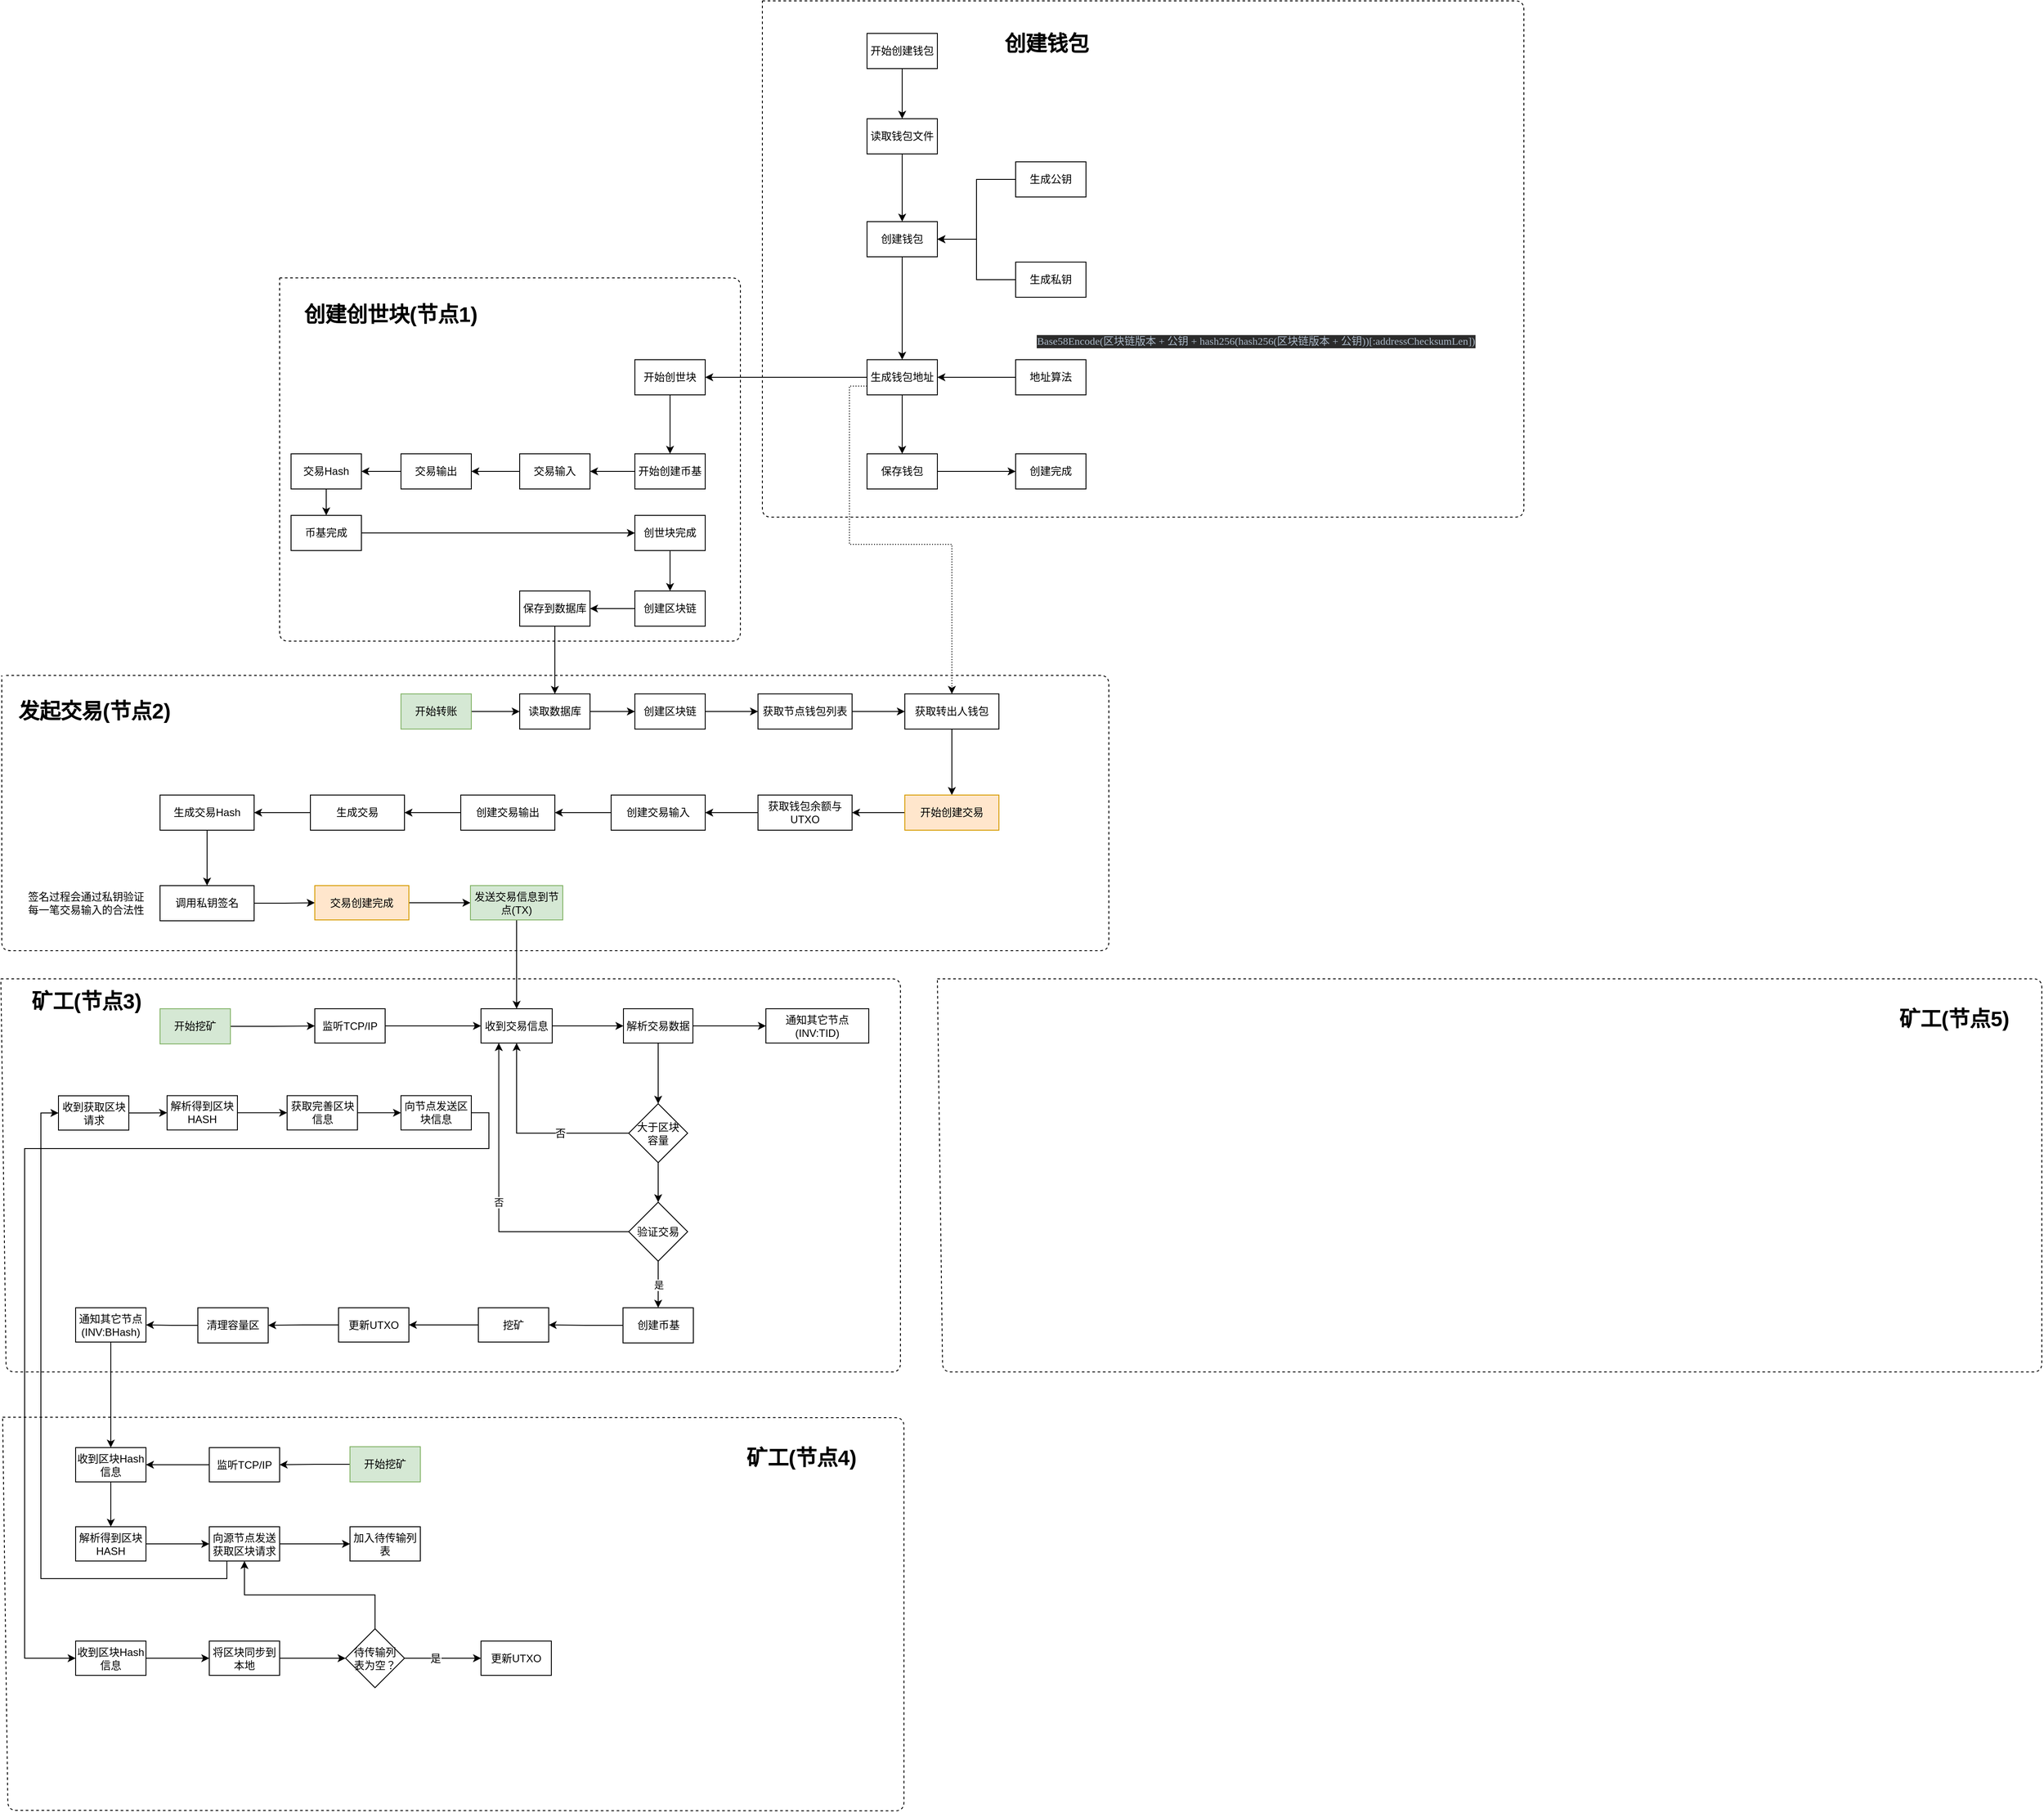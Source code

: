 <mxfile pages="1" version="11.2.5" type="github"><diagram id="Di8Gxhq55JL_PiXrlarW" name="第 1 页"><mxGraphModel dx="2223" dy="570" grid="1" gridSize="10" guides="1" tooltips="1" connect="1" arrows="1" fold="1" page="0" pageScale="1" pageWidth="827" pageHeight="1169" math="0" shadow="0"><root><mxCell id="0"/><mxCell id="1" parent="0"/><mxCell id="HOwOBN9R5DV05IpUZeG6-19" style="edgeStyle=orthogonalEdgeStyle;rounded=0;orthogonalLoop=1;jettySize=auto;html=1;exitX=0.5;exitY=1;exitDx=0;exitDy=0;" parent="1" source="HOwOBN9R5DV05IpUZeG6-1" target="HOwOBN9R5DV05IpUZeG6-18" edge="1"><mxGeometry relative="1" as="geometry"/></mxCell><mxCell id="HOwOBN9R5DV05IpUZeG6-1" value="读取钱包文件" style="rounded=0;whiteSpace=wrap;html=1;" parent="1" vertex="1"><mxGeometry x="-122" y="519" width="80" height="40" as="geometry"/></mxCell><mxCell id="HOwOBN9R5DV05IpUZeG6-17" value="创建钱包" style="text;strokeColor=none;fillColor=none;html=1;fontSize=24;fontStyle=1;verticalAlign=middle;align=center;" parent="1" vertex="1"><mxGeometry x="28" y="413.5" width="107" height="40" as="geometry"/></mxCell><mxCell id="HOwOBN9R5DV05IpUZeG6-26" style="edgeStyle=orthogonalEdgeStyle;rounded=0;orthogonalLoop=1;jettySize=auto;html=1;exitX=0.5;exitY=1;exitDx=0;exitDy=0;" parent="1" source="HOwOBN9R5DV05IpUZeG6-18" target="HOwOBN9R5DV05IpUZeG6-25" edge="1"><mxGeometry relative="1" as="geometry"/></mxCell><mxCell id="HOwOBN9R5DV05IpUZeG6-18" value="创建钱包" style="rounded=0;whiteSpace=wrap;html=1;" parent="1" vertex="1"><mxGeometry x="-122" y="636" width="80" height="40" as="geometry"/></mxCell><mxCell id="HOwOBN9R5DV05IpUZeG6-42" style="edgeStyle=orthogonalEdgeStyle;rounded=0;orthogonalLoop=1;jettySize=auto;html=1;exitX=0;exitY=0.5;exitDx=0;exitDy=0;entryX=1;entryY=0.5;entryDx=0;entryDy=0;" parent="1" source="HOwOBN9R5DV05IpUZeG6-21" target="HOwOBN9R5DV05IpUZeG6-18" edge="1"><mxGeometry relative="1" as="geometry"/></mxCell><mxCell id="HOwOBN9R5DV05IpUZeG6-21" value="生成公钥" style="rounded=0;whiteSpace=wrap;html=1;" parent="1" vertex="1"><mxGeometry x="47" y="568" width="80" height="40" as="geometry"/></mxCell><mxCell id="HOwOBN9R5DV05IpUZeG6-43" style="edgeStyle=orthogonalEdgeStyle;rounded=0;orthogonalLoop=1;jettySize=auto;html=1;exitX=0;exitY=0.5;exitDx=0;exitDy=0;entryX=1;entryY=0.5;entryDx=0;entryDy=0;" parent="1" source="HOwOBN9R5DV05IpUZeG6-22" target="HOwOBN9R5DV05IpUZeG6-18" edge="1"><mxGeometry relative="1" as="geometry"/></mxCell><mxCell id="HOwOBN9R5DV05IpUZeG6-22" value="生成私钥" style="rounded=0;whiteSpace=wrap;html=1;" parent="1" vertex="1"><mxGeometry x="47" y="682" width="80" height="40" as="geometry"/></mxCell><mxCell id="HOwOBN9R5DV05IpUZeG6-33" style="edgeStyle=orthogonalEdgeStyle;rounded=0;orthogonalLoop=1;jettySize=auto;html=1;exitX=0.5;exitY=1;exitDx=0;exitDy=0;entryX=0.5;entryY=0;entryDx=0;entryDy=0;" parent="1" source="HOwOBN9R5DV05IpUZeG6-25" target="HOwOBN9R5DV05IpUZeG6-32" edge="1"><mxGeometry relative="1" as="geometry"/></mxCell><mxCell id="HOwOBN9R5DV05IpUZeG6-34" style="edgeStyle=orthogonalEdgeStyle;rounded=0;orthogonalLoop=1;jettySize=auto;html=1;exitX=0;exitY=0.5;exitDx=0;exitDy=0;entryX=1;entryY=0.5;entryDx=0;entryDy=0;" parent="1" source="HOwOBN9R5DV05IpUZeG6-25" target="HOwOBN9R5DV05IpUZeG6-38" edge="1"><mxGeometry relative="1" as="geometry"><mxPoint x="-309" y="813" as="targetPoint"/></mxGeometry></mxCell><mxCell id="HOwOBN9R5DV05IpUZeG6-81" style="edgeStyle=orthogonalEdgeStyle;rounded=0;orthogonalLoop=1;jettySize=auto;html=1;exitX=0;exitY=0.75;exitDx=0;exitDy=0;entryX=0.5;entryY=0;entryDx=0;entryDy=0;dashed=1;dashPattern=1 2;" parent="1" source="HOwOBN9R5DV05IpUZeG6-25" target="HOwOBN9R5DV05IpUZeG6-79" edge="1"><mxGeometry relative="1" as="geometry"/></mxCell><mxCell id="HOwOBN9R5DV05IpUZeG6-25" value="生成钱包地址" style="rounded=0;whiteSpace=wrap;html=1;" parent="1" vertex="1"><mxGeometry x="-122" y="793" width="80" height="40" as="geometry"/></mxCell><mxCell id="HOwOBN9R5DV05IpUZeG6-29" value="&lt;pre style=&quot;background-color: rgb(43 , 43 , 43)&quot;&gt;&lt;font color=&quot;#a9b7c6&quot; face=&quot;宋体&quot;&gt;Base58Encode(区块链版本 + 公钥 + hash256(hash256(区块链版本 + 公钥))[:addressChecksumLen])&lt;span style=&quot;font-size: 9pt&quot;&gt;&lt;br&gt;&lt;/span&gt;&lt;/font&gt;&lt;/pre&gt;" style="text;html=1;strokeColor=none;fillColor=none;align=center;verticalAlign=middle;whiteSpace=wrap;rounded=0;" parent="1" vertex="1"><mxGeometry x="47" y="762" width="547" height="20" as="geometry"/></mxCell><mxCell id="HOwOBN9R5DV05IpUZeG6-48" style="edgeStyle=orthogonalEdgeStyle;rounded=0;orthogonalLoop=1;jettySize=auto;html=1;exitX=1;exitY=0.5;exitDx=0;exitDy=0;" parent="1" source="HOwOBN9R5DV05IpUZeG6-32" target="HOwOBN9R5DV05IpUZeG6-47" edge="1"><mxGeometry relative="1" as="geometry"/></mxCell><mxCell id="HOwOBN9R5DV05IpUZeG6-32" value="保存钱包" style="rounded=0;whiteSpace=wrap;html=1;" parent="1" vertex="1"><mxGeometry x="-122" y="900" width="80" height="40" as="geometry"/></mxCell><mxCell id="HOwOBN9R5DV05IpUZeG6-36" style="edgeStyle=orthogonalEdgeStyle;rounded=0;orthogonalLoop=1;jettySize=auto;html=1;exitX=0.5;exitY=1;exitDx=0;exitDy=0;" parent="1" source="HOwOBN9R5DV05IpUZeG6-35" target="HOwOBN9R5DV05IpUZeG6-1" edge="1"><mxGeometry relative="1" as="geometry"/></mxCell><mxCell id="HOwOBN9R5DV05IpUZeG6-35" value="开始创建钱包" style="rounded=0;whiteSpace=wrap;html=1;" parent="1" vertex="1"><mxGeometry x="-122" y="422" width="80" height="40" as="geometry"/></mxCell><mxCell id="HOwOBN9R5DV05IpUZeG6-50" style="edgeStyle=orthogonalEdgeStyle;rounded=0;orthogonalLoop=1;jettySize=auto;html=1;exitX=0.5;exitY=1;exitDx=0;exitDy=0;entryX=0.5;entryY=0;entryDx=0;entryDy=0;" parent="1" source="HOwOBN9R5DV05IpUZeG6-38" target="HOwOBN9R5DV05IpUZeG6-49" edge="1"><mxGeometry relative="1" as="geometry"/></mxCell><mxCell id="HOwOBN9R5DV05IpUZeG6-38" value="开始创世块" style="rounded=0;whiteSpace=wrap;html=1;" parent="1" vertex="1"><mxGeometry x="-386" y="793" width="80" height="40" as="geometry"/></mxCell><mxCell id="HOwOBN9R5DV05IpUZeG6-46" style="edgeStyle=orthogonalEdgeStyle;rounded=0;orthogonalLoop=1;jettySize=auto;html=1;exitX=0;exitY=0.5;exitDx=0;exitDy=0;" parent="1" source="HOwOBN9R5DV05IpUZeG6-45" target="HOwOBN9R5DV05IpUZeG6-25" edge="1"><mxGeometry relative="1" as="geometry"/></mxCell><mxCell id="HOwOBN9R5DV05IpUZeG6-45" value="地址算法" style="rounded=0;whiteSpace=wrap;html=1;" parent="1" vertex="1"><mxGeometry x="47" y="793" width="80" height="40" as="geometry"/></mxCell><mxCell id="HOwOBN9R5DV05IpUZeG6-47" value="创建完成" style="rounded=0;whiteSpace=wrap;html=1;" parent="1" vertex="1"><mxGeometry x="47" y="900" width="80" height="40" as="geometry"/></mxCell><mxCell id="HOwOBN9R5DV05IpUZeG6-51" style="edgeStyle=orthogonalEdgeStyle;rounded=0;orthogonalLoop=1;jettySize=auto;html=1;exitX=0;exitY=0.5;exitDx=0;exitDy=0;entryX=1;entryY=0.5;entryDx=0;entryDy=0;" parent="1" source="HOwOBN9R5DV05IpUZeG6-49" target="HOwOBN9R5DV05IpUZeG6-52" edge="1"><mxGeometry relative="1" as="geometry"><mxPoint x="-431" y="920" as="targetPoint"/></mxGeometry></mxCell><mxCell id="HOwOBN9R5DV05IpUZeG6-49" value="开始创建币基" style="rounded=0;whiteSpace=wrap;html=1;" parent="1" vertex="1"><mxGeometry x="-386" y="900" width="80" height="40" as="geometry"/></mxCell><mxCell id="HOwOBN9R5DV05IpUZeG6-54" style="edgeStyle=orthogonalEdgeStyle;rounded=0;orthogonalLoop=1;jettySize=auto;html=1;exitX=0;exitY=0.5;exitDx=0;exitDy=0;" parent="1" source="HOwOBN9R5DV05IpUZeG6-52" target="HOwOBN9R5DV05IpUZeG6-53" edge="1"><mxGeometry relative="1" as="geometry"/></mxCell><mxCell id="HOwOBN9R5DV05IpUZeG6-52" value="交易输入" style="rounded=0;whiteSpace=wrap;html=1;" parent="1" vertex="1"><mxGeometry x="-517" y="900" width="80" height="40" as="geometry"/></mxCell><mxCell id="HOwOBN9R5DV05IpUZeG6-56" style="edgeStyle=orthogonalEdgeStyle;rounded=0;orthogonalLoop=1;jettySize=auto;html=1;exitX=0;exitY=0.5;exitDx=0;exitDy=0;entryX=1;entryY=0.5;entryDx=0;entryDy=0;" parent="1" source="HOwOBN9R5DV05IpUZeG6-53" target="HOwOBN9R5DV05IpUZeG6-55" edge="1"><mxGeometry relative="1" as="geometry"/></mxCell><mxCell id="HOwOBN9R5DV05IpUZeG6-53" value="交易输出" style="rounded=0;whiteSpace=wrap;html=1;" parent="1" vertex="1"><mxGeometry x="-652" y="900" width="80" height="40" as="geometry"/></mxCell><mxCell id="HOwOBN9R5DV05IpUZeG6-58" style="edgeStyle=orthogonalEdgeStyle;rounded=0;orthogonalLoop=1;jettySize=auto;html=1;exitX=0.5;exitY=1;exitDx=0;exitDy=0;" parent="1" source="HOwOBN9R5DV05IpUZeG6-55" target="HOwOBN9R5DV05IpUZeG6-57" edge="1"><mxGeometry relative="1" as="geometry"/></mxCell><mxCell id="HOwOBN9R5DV05IpUZeG6-55" value="交易Hash" style="rounded=0;whiteSpace=wrap;html=1;" parent="1" vertex="1"><mxGeometry x="-777" y="900" width="80" height="40" as="geometry"/></mxCell><mxCell id="HOwOBN9R5DV05IpUZeG6-60" style="edgeStyle=orthogonalEdgeStyle;rounded=0;orthogonalLoop=1;jettySize=auto;html=1;exitX=1;exitY=0.5;exitDx=0;exitDy=0;" parent="1" source="HOwOBN9R5DV05IpUZeG6-57" target="HOwOBN9R5DV05IpUZeG6-59" edge="1"><mxGeometry relative="1" as="geometry"/></mxCell><mxCell id="HOwOBN9R5DV05IpUZeG6-57" value="币基完成" style="rounded=0;whiteSpace=wrap;html=1;" parent="1" vertex="1"><mxGeometry x="-777" y="970" width="80" height="40" as="geometry"/></mxCell><mxCell id="HOwOBN9R5DV05IpUZeG6-62" style="edgeStyle=orthogonalEdgeStyle;rounded=0;orthogonalLoop=1;jettySize=auto;html=1;exitX=0.5;exitY=1;exitDx=0;exitDy=0;" parent="1" source="HOwOBN9R5DV05IpUZeG6-59" target="HOwOBN9R5DV05IpUZeG6-61" edge="1"><mxGeometry relative="1" as="geometry"/></mxCell><mxCell id="HOwOBN9R5DV05IpUZeG6-59" value="创世块完成" style="rounded=0;whiteSpace=wrap;html=1;" parent="1" vertex="1"><mxGeometry x="-386" y="970" width="80" height="40" as="geometry"/></mxCell><mxCell id="HOwOBN9R5DV05IpUZeG6-75" style="edgeStyle=orthogonalEdgeStyle;rounded=0;orthogonalLoop=1;jettySize=auto;html=1;exitX=0;exitY=0.5;exitDx=0;exitDy=0;" parent="1" source="HOwOBN9R5DV05IpUZeG6-61" target="HOwOBN9R5DV05IpUZeG6-74" edge="1"><mxGeometry relative="1" as="geometry"/></mxCell><mxCell id="HOwOBN9R5DV05IpUZeG6-61" value="创建区块链" style="rounded=0;whiteSpace=wrap;html=1;" parent="1" vertex="1"><mxGeometry x="-386" y="1056" width="80" height="40" as="geometry"/></mxCell><mxCell id="HOwOBN9R5DV05IpUZeG6-63" value="" style="endArrow=none;dashed=1;html=1;" parent="1" edge="1"><mxGeometry width="50" height="50" relative="1" as="geometry"><mxPoint x="-241" y="385" as="sourcePoint"/><mxPoint x="-241" y="385" as="targetPoint"/><Array as="points"><mxPoint x="625" y="385"/><mxPoint x="625" y="972"/><mxPoint x="-241" y="972"/></Array></mxGeometry></mxCell><mxCell id="HOwOBN9R5DV05IpUZeG6-64" value="" style="endArrow=none;dashed=1;html=1;" parent="1" edge="1"><mxGeometry width="50" height="50" relative="1" as="geometry"><mxPoint x="-790" y="700" as="sourcePoint"/><mxPoint x="-790" y="700" as="targetPoint"/><Array as="points"><mxPoint x="-266" y="700"/><mxPoint x="-266" y="1113"/><mxPoint x="-790" y="1113"/></Array></mxGeometry></mxCell><mxCell id="HOwOBN9R5DV05IpUZeG6-65" value="创建创世块(节点1)" style="text;strokeColor=none;fillColor=none;html=1;fontSize=24;fontStyle=1;verticalAlign=middle;align=center;" parent="1" vertex="1"><mxGeometry x="-765" y="722" width="201" height="40" as="geometry"/></mxCell><mxCell id="HOwOBN9R5DV05IpUZeG6-72" style="edgeStyle=orthogonalEdgeStyle;rounded=0;orthogonalLoop=1;jettySize=auto;html=1;exitX=1;exitY=0.5;exitDx=0;exitDy=0;" parent="1" source="HOwOBN9R5DV05IpUZeG6-66" target="HOwOBN9R5DV05IpUZeG6-69" edge="1"><mxGeometry relative="1" as="geometry"/></mxCell><mxCell id="HOwOBN9R5DV05IpUZeG6-66" value="读取数据库" style="rounded=0;whiteSpace=wrap;html=1;" parent="1" vertex="1"><mxGeometry x="-517" y="1173" width="80" height="40" as="geometry"/></mxCell><mxCell id="HOwOBN9R5DV05IpUZeG6-71" style="edgeStyle=orthogonalEdgeStyle;rounded=0;orthogonalLoop=1;jettySize=auto;html=1;exitX=1;exitY=0.5;exitDx=0;exitDy=0;" parent="1" source="HOwOBN9R5DV05IpUZeG6-68" target="HOwOBN9R5DV05IpUZeG6-66" edge="1"><mxGeometry relative="1" as="geometry"/></mxCell><mxCell id="HOwOBN9R5DV05IpUZeG6-68" value="开始转账" style="rounded=0;whiteSpace=wrap;html=1;fillColor=#d5e8d4;strokeColor=#82b366;" parent="1" vertex="1"><mxGeometry x="-652" y="1173" width="80" height="40" as="geometry"/></mxCell><mxCell id="HOwOBN9R5DV05IpUZeG6-78" style="edgeStyle=orthogonalEdgeStyle;rounded=0;orthogonalLoop=1;jettySize=auto;html=1;exitX=1;exitY=0.5;exitDx=0;exitDy=0;" parent="1" source="HOwOBN9R5DV05IpUZeG6-69" target="HOwOBN9R5DV05IpUZeG6-77" edge="1"><mxGeometry relative="1" as="geometry"/></mxCell><mxCell id="HOwOBN9R5DV05IpUZeG6-69" value="创建区块链" style="rounded=0;whiteSpace=wrap;html=1;" parent="1" vertex="1"><mxGeometry x="-386" y="1173" width="80" height="40" as="geometry"/></mxCell><mxCell id="HOwOBN9R5DV05IpUZeG6-76" style="edgeStyle=orthogonalEdgeStyle;rounded=0;orthogonalLoop=1;jettySize=auto;html=1;exitX=0.5;exitY=1;exitDx=0;exitDy=0;" parent="1" source="HOwOBN9R5DV05IpUZeG6-74" target="HOwOBN9R5DV05IpUZeG6-66" edge="1"><mxGeometry relative="1" as="geometry"/></mxCell><mxCell id="HOwOBN9R5DV05IpUZeG6-74" value="保存到数据库" style="rounded=0;whiteSpace=wrap;html=1;" parent="1" vertex="1"><mxGeometry x="-517" y="1056" width="80" height="40" as="geometry"/></mxCell><mxCell id="HOwOBN9R5DV05IpUZeG6-80" style="edgeStyle=orthogonalEdgeStyle;rounded=0;orthogonalLoop=1;jettySize=auto;html=1;exitX=1;exitY=0.5;exitDx=0;exitDy=0;entryX=0;entryY=0.5;entryDx=0;entryDy=0;" parent="1" source="HOwOBN9R5DV05IpUZeG6-77" target="HOwOBN9R5DV05IpUZeG6-79" edge="1"><mxGeometry relative="1" as="geometry"/></mxCell><mxCell id="HOwOBN9R5DV05IpUZeG6-77" value="获取节点钱包列表" style="rounded=0;whiteSpace=wrap;html=1;" parent="1" vertex="1"><mxGeometry x="-246" y="1173" width="107" height="40" as="geometry"/></mxCell><mxCell id="HOwOBN9R5DV05IpUZeG6-83" style="edgeStyle=orthogonalEdgeStyle;rounded=0;orthogonalLoop=1;jettySize=auto;html=1;exitX=0.5;exitY=1;exitDx=0;exitDy=0;" parent="1" source="HOwOBN9R5DV05IpUZeG6-79" target="HOwOBN9R5DV05IpUZeG6-82" edge="1"><mxGeometry relative="1" as="geometry"/></mxCell><mxCell id="HOwOBN9R5DV05IpUZeG6-79" value="获取转出人钱包" style="rounded=0;whiteSpace=wrap;html=1;" parent="1" vertex="1"><mxGeometry x="-79" y="1173" width="107" height="40" as="geometry"/></mxCell><mxCell id="HOwOBN9R5DV05IpUZeG6-86" style="edgeStyle=orthogonalEdgeStyle;rounded=0;orthogonalLoop=1;jettySize=auto;html=1;exitX=0;exitY=0.5;exitDx=0;exitDy=0;entryX=1;entryY=0.5;entryDx=0;entryDy=0;" parent="1" source="HOwOBN9R5DV05IpUZeG6-82" target="HOwOBN9R5DV05IpUZeG6-85" edge="1"><mxGeometry relative="1" as="geometry"/></mxCell><mxCell id="HOwOBN9R5DV05IpUZeG6-82" value="开始创建交易" style="rounded=0;whiteSpace=wrap;html=1;fillColor=#ffe6cc;strokeColor=#d79b00;" parent="1" vertex="1"><mxGeometry x="-79" y="1288" width="107" height="40" as="geometry"/></mxCell><mxCell id="HOwOBN9R5DV05IpUZeG6-89" style="edgeStyle=orthogonalEdgeStyle;rounded=0;orthogonalLoop=1;jettySize=auto;html=1;exitX=0;exitY=0.5;exitDx=0;exitDy=0;" parent="1" source="HOwOBN9R5DV05IpUZeG6-85" target="HOwOBN9R5DV05IpUZeG6-87" edge="1"><mxGeometry relative="1" as="geometry"/></mxCell><mxCell id="HOwOBN9R5DV05IpUZeG6-85" value="获取钱包余额与UTXO" style="rounded=0;whiteSpace=wrap;html=1;" parent="1" vertex="1"><mxGeometry x="-246" y="1288" width="107" height="40" as="geometry"/></mxCell><mxCell id="HOwOBN9R5DV05IpUZeG6-90" style="edgeStyle=orthogonalEdgeStyle;rounded=0;orthogonalLoop=1;jettySize=auto;html=1;exitX=0;exitY=0.5;exitDx=0;exitDy=0;" parent="1" source="HOwOBN9R5DV05IpUZeG6-87" target="HOwOBN9R5DV05IpUZeG6-88" edge="1"><mxGeometry relative="1" as="geometry"/></mxCell><mxCell id="HOwOBN9R5DV05IpUZeG6-87" value="创建交易输入" style="rounded=0;whiteSpace=wrap;html=1;" parent="1" vertex="1"><mxGeometry x="-413" y="1288" width="107" height="40" as="geometry"/></mxCell><mxCell id="HOwOBN9R5DV05IpUZeG6-92" style="edgeStyle=orthogonalEdgeStyle;rounded=0;orthogonalLoop=1;jettySize=auto;html=1;exitX=0;exitY=0.5;exitDx=0;exitDy=0;" parent="1" source="HOwOBN9R5DV05IpUZeG6-88" target="HOwOBN9R5DV05IpUZeG6-91" edge="1"><mxGeometry relative="1" as="geometry"/></mxCell><mxCell id="HOwOBN9R5DV05IpUZeG6-88" value="创建交易输出" style="rounded=0;whiteSpace=wrap;html=1;" parent="1" vertex="1"><mxGeometry x="-584" y="1288" width="107" height="40" as="geometry"/></mxCell><mxCell id="HOwOBN9R5DV05IpUZeG6-97" style="edgeStyle=orthogonalEdgeStyle;rounded=0;orthogonalLoop=1;jettySize=auto;html=1;exitX=0;exitY=0.5;exitDx=0;exitDy=0;entryX=1;entryY=0.5;entryDx=0;entryDy=0;" parent="1" source="HOwOBN9R5DV05IpUZeG6-91" target="HOwOBN9R5DV05IpUZeG6-93" edge="1"><mxGeometry relative="1" as="geometry"/></mxCell><mxCell id="HOwOBN9R5DV05IpUZeG6-91" value="生成交易" style="rounded=0;whiteSpace=wrap;html=1;" parent="1" vertex="1"><mxGeometry x="-755" y="1288" width="107" height="40" as="geometry"/></mxCell><mxCell id="HOwOBN9R5DV05IpUZeG6-98" style="edgeStyle=orthogonalEdgeStyle;rounded=0;orthogonalLoop=1;jettySize=auto;html=1;exitX=0.5;exitY=1;exitDx=0;exitDy=0;" parent="1" source="HOwOBN9R5DV05IpUZeG6-93" target="HOwOBN9R5DV05IpUZeG6-94" edge="1"><mxGeometry relative="1" as="geometry"/></mxCell><mxCell id="HOwOBN9R5DV05IpUZeG6-93" value="生成交易Hash" style="rounded=0;whiteSpace=wrap;html=1;" parent="1" vertex="1"><mxGeometry x="-926" y="1288" width="107" height="40" as="geometry"/></mxCell><mxCell id="HOwOBN9R5DV05IpUZeG6-101" style="edgeStyle=orthogonalEdgeStyle;rounded=0;orthogonalLoop=1;jettySize=auto;html=1;exitX=1;exitY=0.5;exitDx=0;exitDy=0;" parent="1" source="HOwOBN9R5DV05IpUZeG6-94" target="HOwOBN9R5DV05IpUZeG6-100" edge="1"><mxGeometry relative="1" as="geometry"/></mxCell><mxCell id="HOwOBN9R5DV05IpUZeG6-94" value="调用私钥签名" style="rounded=0;whiteSpace=wrap;html=1;" parent="1" vertex="1"><mxGeometry x="-926" y="1391" width="107" height="40" as="geometry"/></mxCell><mxCell id="HOwOBN9R5DV05IpUZeG6-99" value="签名过程会通过私钥验证每一笔交易输入的合法性" style="text;html=1;strokeColor=none;fillColor=none;align=center;verticalAlign=middle;whiteSpace=wrap;rounded=0;" parent="1" vertex="1"><mxGeometry x="-1078" y="1401" width="136" height="20" as="geometry"/></mxCell><mxCell id="HOwOBN9R5DV05IpUZeG6-103" style="edgeStyle=orthogonalEdgeStyle;rounded=0;orthogonalLoop=1;jettySize=auto;html=1;exitX=1;exitY=0.5;exitDx=0;exitDy=0;" parent="1" source="HOwOBN9R5DV05IpUZeG6-100" target="HOwOBN9R5DV05IpUZeG6-102" edge="1"><mxGeometry relative="1" as="geometry"/></mxCell><mxCell id="HOwOBN9R5DV05IpUZeG6-100" value="交易创建完成" style="rounded=0;whiteSpace=wrap;html=1;fillColor=#ffe6cc;strokeColor=#d79b00;" parent="1" vertex="1"><mxGeometry x="-750" y="1391" width="107" height="39" as="geometry"/></mxCell><mxCell id="rImdJAOev7PjaZYEjYNL-5" style="edgeStyle=orthogonalEdgeStyle;rounded=0;orthogonalLoop=1;jettySize=auto;html=1;exitX=0.5;exitY=1;exitDx=0;exitDy=0;" edge="1" parent="1" source="HOwOBN9R5DV05IpUZeG6-102" target="rImdJAOev7PjaZYEjYNL-4"><mxGeometry relative="1" as="geometry"/></mxCell><mxCell id="HOwOBN9R5DV05IpUZeG6-102" value="发送交易信息到节点(TX)" style="rounded=0;whiteSpace=wrap;html=1;fillColor=#d5e8d4;strokeColor=#82b366;" parent="1" vertex="1"><mxGeometry x="-573" y="1391" width="105" height="39" as="geometry"/></mxCell><mxCell id="6wvfwL5JCRPf3ySTysPQ-1" value="" style="endArrow=none;dashed=1;html=1;" parent="1" edge="1"><mxGeometry width="50" height="50" relative="1" as="geometry"><mxPoint x="-1101" y="1152" as="sourcePoint"/><mxPoint x="-1106" y="1152" as="targetPoint"/><Array as="points"><mxPoint x="153" y="1152"/><mxPoint x="153" y="1465"/><mxPoint x="-1106" y="1465"/></Array></mxGeometry></mxCell><mxCell id="6wvfwL5JCRPf3ySTysPQ-2" value="发起交易(节点2)" style="text;strokeColor=none;fillColor=none;html=1;fontSize=24;fontStyle=1;verticalAlign=middle;align=center;" parent="1" vertex="1"><mxGeometry x="-1085" y="1173" width="167" height="40" as="geometry"/></mxCell><mxCell id="rImdJAOev7PjaZYEjYNL-3" style="edgeStyle=orthogonalEdgeStyle;rounded=0;orthogonalLoop=1;jettySize=auto;html=1;exitX=1;exitY=0.5;exitDx=0;exitDy=0;" edge="1" parent="1" source="rImdJAOev7PjaZYEjYNL-1" target="rImdJAOev7PjaZYEjYNL-2"><mxGeometry relative="1" as="geometry"/></mxCell><mxCell id="rImdJAOev7PjaZYEjYNL-1" value="开始挖矿" style="rounded=0;whiteSpace=wrap;html=1;fillColor=#d5e8d4;strokeColor=#82b366;" vertex="1" parent="1"><mxGeometry x="-926" y="1531" width="80" height="40" as="geometry"/></mxCell><mxCell id="rImdJAOev7PjaZYEjYNL-6" style="edgeStyle=orthogonalEdgeStyle;rounded=0;orthogonalLoop=1;jettySize=auto;html=1;exitX=1;exitY=0.5;exitDx=0;exitDy=0;" edge="1" parent="1" source="rImdJAOev7PjaZYEjYNL-2" target="rImdJAOev7PjaZYEjYNL-4"><mxGeometry relative="1" as="geometry"/></mxCell><mxCell id="rImdJAOev7PjaZYEjYNL-2" value="监听TCP/IP" style="rounded=0;whiteSpace=wrap;html=1;" vertex="1" parent="1"><mxGeometry x="-750" y="1531" width="80" height="39" as="geometry"/></mxCell><mxCell id="rImdJAOev7PjaZYEjYNL-8" style="edgeStyle=orthogonalEdgeStyle;rounded=0;orthogonalLoop=1;jettySize=auto;html=1;exitX=1;exitY=0.5;exitDx=0;exitDy=0;" edge="1" parent="1" source="rImdJAOev7PjaZYEjYNL-4" target="rImdJAOev7PjaZYEjYNL-7"><mxGeometry relative="1" as="geometry"/></mxCell><mxCell id="rImdJAOev7PjaZYEjYNL-4" value="收到交易信息" style="rounded=0;whiteSpace=wrap;html=1;" vertex="1" parent="1"><mxGeometry x="-561" y="1531" width="81" height="39" as="geometry"/></mxCell><mxCell id="rImdJAOev7PjaZYEjYNL-10" style="edgeStyle=orthogonalEdgeStyle;rounded=0;orthogonalLoop=1;jettySize=auto;html=1;exitX=1;exitY=0.5;exitDx=0;exitDy=0;" edge="1" parent="1" source="rImdJAOev7PjaZYEjYNL-7" target="rImdJAOev7PjaZYEjYNL-9"><mxGeometry relative="1" as="geometry"/></mxCell><mxCell id="rImdJAOev7PjaZYEjYNL-12" style="edgeStyle=orthogonalEdgeStyle;rounded=0;orthogonalLoop=1;jettySize=auto;html=1;exitX=0.5;exitY=1;exitDx=0;exitDy=0;entryX=0.5;entryY=0;entryDx=0;entryDy=0;" edge="1" parent="1" source="rImdJAOev7PjaZYEjYNL-7" target="rImdJAOev7PjaZYEjYNL-13"><mxGeometry relative="1" as="geometry"><mxPoint x="-359" y="1643" as="targetPoint"/></mxGeometry></mxCell><mxCell id="rImdJAOev7PjaZYEjYNL-7" value="解析交易数据" style="rounded=0;whiteSpace=wrap;html=1;" vertex="1" parent="1"><mxGeometry x="-399" y="1531" width="79" height="39" as="geometry"/></mxCell><mxCell id="rImdJAOev7PjaZYEjYNL-9" value="通知其它节点&lt;br&gt;(INV:TID)" style="rounded=0;whiteSpace=wrap;html=1;" vertex="1" parent="1"><mxGeometry x="-237" y="1531" width="117" height="39" as="geometry"/></mxCell><mxCell id="rImdJAOev7PjaZYEjYNL-14" style="edgeStyle=orthogonalEdgeStyle;rounded=0;orthogonalLoop=1;jettySize=auto;html=1;exitX=0;exitY=0.5;exitDx=0;exitDy=0;entryX=0.5;entryY=1;entryDx=0;entryDy=0;" edge="1" parent="1" source="rImdJAOev7PjaZYEjYNL-13" target="rImdJAOev7PjaZYEjYNL-4"><mxGeometry relative="1" as="geometry"/></mxCell><mxCell id="rImdJAOev7PjaZYEjYNL-15" value="否" style="text;html=1;resizable=0;points=[];align=center;verticalAlign=middle;labelBackgroundColor=#ffffff;" vertex="1" connectable="0" parent="rImdJAOev7PjaZYEjYNL-14"><mxGeometry x="-0.322" relative="1" as="geometry"><mxPoint as="offset"/></mxGeometry></mxCell><mxCell id="rImdJAOev7PjaZYEjYNL-21" style="edgeStyle=orthogonalEdgeStyle;rounded=0;orthogonalLoop=1;jettySize=auto;html=1;exitX=0.5;exitY=1;exitDx=0;exitDy=0;entryX=0.5;entryY=0;entryDx=0;entryDy=0;" edge="1" parent="1" source="rImdJAOev7PjaZYEjYNL-13" target="rImdJAOev7PjaZYEjYNL-24"><mxGeometry relative="1" as="geometry"><mxPoint x="-359" y="1764" as="targetPoint"/></mxGeometry></mxCell><mxCell id="rImdJAOev7PjaZYEjYNL-13" value="大于区块&lt;br&gt;容量" style="rhombus;whiteSpace=wrap;html=1;" vertex="1" parent="1"><mxGeometry x="-393" y="1639" width="67" height="67" as="geometry"/></mxCell><mxCell id="rImdJAOev7PjaZYEjYNL-19" style="edgeStyle=orthogonalEdgeStyle;rounded=0;orthogonalLoop=1;jettySize=auto;html=1;exitX=0;exitY=0.5;exitDx=0;exitDy=0;" edge="1" parent="1" source="rImdJAOev7PjaZYEjYNL-16" target="rImdJAOev7PjaZYEjYNL-18"><mxGeometry relative="1" as="geometry"/></mxCell><mxCell id="rImdJAOev7PjaZYEjYNL-16" value="创建币基" style="rounded=0;whiteSpace=wrap;html=1;" vertex="1" parent="1"><mxGeometry x="-399.5" y="1871" width="80" height="40" as="geometry"/></mxCell><mxCell id="rImdJAOev7PjaZYEjYNL-27" style="edgeStyle=orthogonalEdgeStyle;rounded=0;orthogonalLoop=1;jettySize=auto;html=1;exitX=0;exitY=0.5;exitDx=0;exitDy=0;" edge="1" parent="1" source="rImdJAOev7PjaZYEjYNL-18" target="rImdJAOev7PjaZYEjYNL-26"><mxGeometry relative="1" as="geometry"/></mxCell><mxCell id="rImdJAOev7PjaZYEjYNL-18" value="挖矿" style="rounded=0;whiteSpace=wrap;html=1;" vertex="1" parent="1"><mxGeometry x="-564" y="1871" width="80" height="39" as="geometry"/></mxCell><mxCell id="rImdJAOev7PjaZYEjYNL-22" value="是" style="edgeStyle=orthogonalEdgeStyle;rounded=0;orthogonalLoop=1;jettySize=auto;html=1;exitX=0.5;exitY=1;exitDx=0;exitDy=0;entryX=0.5;entryY=0;entryDx=0;entryDy=0;" edge="1" parent="1" source="rImdJAOev7PjaZYEjYNL-24" target="rImdJAOev7PjaZYEjYNL-16"><mxGeometry relative="1" as="geometry"><mxPoint x="-359" y="1804" as="sourcePoint"/></mxGeometry></mxCell><mxCell id="rImdJAOev7PjaZYEjYNL-25" value="否" style="edgeStyle=orthogonalEdgeStyle;rounded=0;orthogonalLoop=1;jettySize=auto;html=1;exitX=0;exitY=0.5;exitDx=0;exitDy=0;entryX=0.25;entryY=1;entryDx=0;entryDy=0;" edge="1" parent="1" source="rImdJAOev7PjaZYEjYNL-24" target="rImdJAOev7PjaZYEjYNL-4"><mxGeometry relative="1" as="geometry"/></mxCell><mxCell id="rImdJAOev7PjaZYEjYNL-24" value="验证交易" style="rhombus;whiteSpace=wrap;html=1;" vertex="1" parent="1"><mxGeometry x="-393" y="1751" width="67" height="67" as="geometry"/></mxCell><mxCell id="rImdJAOev7PjaZYEjYNL-30" style="edgeStyle=orthogonalEdgeStyle;rounded=0;orthogonalLoop=1;jettySize=auto;html=1;exitX=0;exitY=0.5;exitDx=0;exitDy=0;entryX=1;entryY=0.5;entryDx=0;entryDy=0;" edge="1" parent="1" source="rImdJAOev7PjaZYEjYNL-26" target="rImdJAOev7PjaZYEjYNL-28"><mxGeometry relative="1" as="geometry"/></mxCell><mxCell id="rImdJAOev7PjaZYEjYNL-26" value="更新UTXO" style="rounded=0;whiteSpace=wrap;html=1;" vertex="1" parent="1"><mxGeometry x="-723" y="1871" width="80" height="39" as="geometry"/></mxCell><mxCell id="rImdJAOev7PjaZYEjYNL-32" style="edgeStyle=orthogonalEdgeStyle;rounded=0;orthogonalLoop=1;jettySize=auto;html=1;exitX=0;exitY=0.5;exitDx=0;exitDy=0;" edge="1" parent="1" source="rImdJAOev7PjaZYEjYNL-28" target="rImdJAOev7PjaZYEjYNL-31"><mxGeometry relative="1" as="geometry"/></mxCell><mxCell id="rImdJAOev7PjaZYEjYNL-28" value="清理容量区" style="rounded=0;whiteSpace=wrap;html=1;" vertex="1" parent="1"><mxGeometry x="-883" y="1871" width="80" height="40" as="geometry"/></mxCell><mxCell id="rImdJAOev7PjaZYEjYNL-45" style="edgeStyle=orthogonalEdgeStyle;rounded=0;orthogonalLoop=1;jettySize=auto;html=1;exitX=0.5;exitY=1;exitDx=0;exitDy=0;entryX=0.5;entryY=0;entryDx=0;entryDy=0;" edge="1" parent="1" source="rImdJAOev7PjaZYEjYNL-31" target="rImdJAOev7PjaZYEjYNL-40"><mxGeometry relative="1" as="geometry"/></mxCell><mxCell id="rImdJAOev7PjaZYEjYNL-31" value="通知其它节点&lt;br&gt;(INV:BHash)" style="rounded=0;whiteSpace=wrap;html=1;" vertex="1" parent="1"><mxGeometry x="-1022" y="1871" width="80" height="39" as="geometry"/></mxCell><mxCell id="rImdJAOev7PjaZYEjYNL-33" value="" style="endArrow=none;dashed=1;html=1;" edge="1" parent="1"><mxGeometry width="50" height="50" relative="1" as="geometry"><mxPoint x="-1107" y="1497" as="sourcePoint"/><mxPoint x="-1107" y="1497" as="targetPoint"/><Array as="points"><mxPoint x="-84" y="1497"/><mxPoint x="-84" y="1944"/><mxPoint x="-1101" y="1944"/></Array></mxGeometry></mxCell><mxCell id="rImdJAOev7PjaZYEjYNL-34" value="矿工(节点3)" style="text;strokeColor=none;fillColor=none;html=1;fontSize=24;fontStyle=1;verticalAlign=middle;align=center;" vertex="1" parent="1"><mxGeometry x="-1093.5" y="1503" width="167" height="40" as="geometry"/></mxCell><mxCell id="rImdJAOev7PjaZYEjYNL-36" value="" style="endArrow=none;dashed=1;html=1;" edge="1" parent="1"><mxGeometry width="50" height="50" relative="1" as="geometry"><mxPoint x="-1105" y="1995.5" as="sourcePoint"/><mxPoint x="-1105" y="1995.5" as="targetPoint"/><Array as="points"><mxPoint x="-80" y="1996"/><mxPoint x="-80" y="2443"/><mxPoint x="-1099" y="2442.5"/></Array></mxGeometry></mxCell><mxCell id="rImdJAOev7PjaZYEjYNL-37" value="矿工(节点4)" style="text;strokeColor=none;fillColor=none;html=1;fontSize=24;fontStyle=1;verticalAlign=middle;align=center;" vertex="1" parent="1"><mxGeometry x="-280.5" y="2021.5" width="167" height="40" as="geometry"/></mxCell><mxCell id="rImdJAOev7PjaZYEjYNL-38" value="" style="endArrow=none;dashed=1;html=1;" edge="1" parent="1"><mxGeometry width="50" height="50" relative="1" as="geometry"><mxPoint x="-42" y="1497" as="sourcePoint"/><mxPoint x="-42" y="1497" as="targetPoint"/><Array as="points"><mxPoint x="1214" y="1497"/><mxPoint x="1214" y="1944"/><mxPoint x="-36" y="1944"/></Array></mxGeometry></mxCell><mxCell id="rImdJAOev7PjaZYEjYNL-39" value="矿工(节点5)" style="text;strokeColor=none;fillColor=none;html=1;fontSize=24;fontStyle=1;verticalAlign=middle;align=center;" vertex="1" parent="1"><mxGeometry x="1030" y="1523" width="167" height="40" as="geometry"/></mxCell><mxCell id="rImdJAOev7PjaZYEjYNL-47" style="edgeStyle=orthogonalEdgeStyle;rounded=0;orthogonalLoop=1;jettySize=auto;html=1;exitX=0.5;exitY=1;exitDx=0;exitDy=0;entryX=0.5;entryY=0;entryDx=0;entryDy=0;" edge="1" parent="1" source="rImdJAOev7PjaZYEjYNL-40" target="rImdJAOev7PjaZYEjYNL-46"><mxGeometry relative="1" as="geometry"/></mxCell><mxCell id="rImdJAOev7PjaZYEjYNL-40" value="收到区块Hash信息" style="rounded=0;whiteSpace=wrap;html=1;" vertex="1" parent="1"><mxGeometry x="-1022" y="2030" width="80" height="39" as="geometry"/></mxCell><mxCell id="rImdJAOev7PjaZYEjYNL-41" style="edgeStyle=orthogonalEdgeStyle;rounded=0;orthogonalLoop=1;jettySize=auto;html=1;exitX=0;exitY=0.5;exitDx=0;exitDy=0;" edge="1" source="rImdJAOev7PjaZYEjYNL-42" target="rImdJAOev7PjaZYEjYNL-43" parent="1"><mxGeometry relative="1" as="geometry"/></mxCell><mxCell id="rImdJAOev7PjaZYEjYNL-42" value="开始挖矿" style="rounded=0;whiteSpace=wrap;html=1;fillColor=#d5e8d4;strokeColor=#82b366;" vertex="1" parent="1"><mxGeometry x="-710" y="2029" width="80" height="40" as="geometry"/></mxCell><mxCell id="rImdJAOev7PjaZYEjYNL-44" style="edgeStyle=orthogonalEdgeStyle;rounded=0;orthogonalLoop=1;jettySize=auto;html=1;exitX=0;exitY=0.5;exitDx=0;exitDy=0;" edge="1" parent="1" source="rImdJAOev7PjaZYEjYNL-43" target="rImdJAOev7PjaZYEjYNL-40"><mxGeometry relative="1" as="geometry"/></mxCell><mxCell id="rImdJAOev7PjaZYEjYNL-43" value="监听TCP/IP" style="rounded=0;whiteSpace=wrap;html=1;" vertex="1" parent="1"><mxGeometry x="-870" y="2030" width="80" height="39" as="geometry"/></mxCell><mxCell id="rImdJAOev7PjaZYEjYNL-49" style="edgeStyle=orthogonalEdgeStyle;rounded=0;orthogonalLoop=1;jettySize=auto;html=1;exitX=1;exitY=0.5;exitDx=0;exitDy=0;" edge="1" parent="1" source="rImdJAOev7PjaZYEjYNL-46" target="rImdJAOev7PjaZYEjYNL-48"><mxGeometry relative="1" as="geometry"/></mxCell><mxCell id="rImdJAOev7PjaZYEjYNL-46" value="解析得到区块HASH" style="rounded=0;whiteSpace=wrap;html=1;" vertex="1" parent="1"><mxGeometry x="-1022" y="2120" width="80" height="39" as="geometry"/></mxCell><mxCell id="rImdJAOev7PjaZYEjYNL-51" style="edgeStyle=orthogonalEdgeStyle;rounded=0;orthogonalLoop=1;jettySize=auto;html=1;exitX=1;exitY=0.5;exitDx=0;exitDy=0;entryX=0;entryY=0.5;entryDx=0;entryDy=0;" edge="1" parent="1" source="rImdJAOev7PjaZYEjYNL-48" target="rImdJAOev7PjaZYEjYNL-50"><mxGeometry relative="1" as="geometry"/></mxCell><mxCell id="rImdJAOev7PjaZYEjYNL-56" style="edgeStyle=orthogonalEdgeStyle;rounded=0;orthogonalLoop=1;jettySize=auto;html=1;exitX=0.25;exitY=1;exitDx=0;exitDy=0;entryX=0;entryY=0.5;entryDx=0;entryDy=0;" edge="1" parent="1" source="rImdJAOev7PjaZYEjYNL-48" target="rImdJAOev7PjaZYEjYNL-54"><mxGeometry relative="1" as="geometry"/></mxCell><mxCell id="rImdJAOev7PjaZYEjYNL-48" value="向源节点发送获取区块请求" style="rounded=0;whiteSpace=wrap;html=1;" vertex="1" parent="1"><mxGeometry x="-870" y="2120" width="80" height="39" as="geometry"/></mxCell><mxCell id="rImdJAOev7PjaZYEjYNL-50" value="&lt;span style=&quot;white-space: normal&quot;&gt;加入待传输列表&lt;/span&gt;" style="rounded=0;whiteSpace=wrap;html=1;" vertex="1" parent="1"><mxGeometry x="-710" y="2120" width="80" height="39" as="geometry"/></mxCell><mxCell id="rImdJAOev7PjaZYEjYNL-58" style="edgeStyle=orthogonalEdgeStyle;rounded=0;orthogonalLoop=1;jettySize=auto;html=1;exitX=1;exitY=0.5;exitDx=0;exitDy=0;" edge="1" parent="1" source="rImdJAOev7PjaZYEjYNL-54" target="rImdJAOev7PjaZYEjYNL-57"><mxGeometry relative="1" as="geometry"/></mxCell><mxCell id="rImdJAOev7PjaZYEjYNL-54" value="收到获取区块请求" style="rounded=0;whiteSpace=wrap;html=1;" vertex="1" parent="1"><mxGeometry x="-1041.5" y="1630" width="80" height="39" as="geometry"/></mxCell><mxCell id="rImdJAOev7PjaZYEjYNL-60" style="edgeStyle=orthogonalEdgeStyle;rounded=0;orthogonalLoop=1;jettySize=auto;html=1;exitX=1;exitY=0.5;exitDx=0;exitDy=0;" edge="1" parent="1" source="rImdJAOev7PjaZYEjYNL-57" target="rImdJAOev7PjaZYEjYNL-59"><mxGeometry relative="1" as="geometry"/></mxCell><mxCell id="rImdJAOev7PjaZYEjYNL-57" value="解析得到区块HASH" style="rounded=0;whiteSpace=wrap;html=1;" vertex="1" parent="1"><mxGeometry x="-918" y="1629.81" width="80" height="39" as="geometry"/></mxCell><mxCell id="rImdJAOev7PjaZYEjYNL-62" style="edgeStyle=orthogonalEdgeStyle;rounded=0;orthogonalLoop=1;jettySize=auto;html=1;exitX=1;exitY=0.5;exitDx=0;exitDy=0;" edge="1" parent="1" source="rImdJAOev7PjaZYEjYNL-59" target="rImdJAOev7PjaZYEjYNL-61"><mxGeometry relative="1" as="geometry"/></mxCell><mxCell id="rImdJAOev7PjaZYEjYNL-59" value="获取完善区块信息" style="rounded=0;whiteSpace=wrap;html=1;" vertex="1" parent="1"><mxGeometry x="-781.5" y="1629.81" width="80" height="39" as="geometry"/></mxCell><mxCell id="rImdJAOev7PjaZYEjYNL-64" style="edgeStyle=orthogonalEdgeStyle;rounded=0;orthogonalLoop=1;jettySize=auto;html=1;exitX=1;exitY=0.5;exitDx=0;exitDy=0;entryX=0;entryY=0.5;entryDx=0;entryDy=0;" edge="1" parent="1" source="rImdJAOev7PjaZYEjYNL-61" target="rImdJAOev7PjaZYEjYNL-63"><mxGeometry relative="1" as="geometry"><Array as="points"><mxPoint x="-552" y="1649"/><mxPoint x="-552" y="1690"/><mxPoint x="-1080" y="1690"/><mxPoint x="-1080" y="2269"/></Array></mxGeometry></mxCell><mxCell id="rImdJAOev7PjaZYEjYNL-61" value="向节点发送区块信息" style="rounded=0;whiteSpace=wrap;html=1;" vertex="1" parent="1"><mxGeometry x="-652" y="1629.81" width="80" height="39" as="geometry"/></mxCell><mxCell id="rImdJAOev7PjaZYEjYNL-66" style="edgeStyle=orthogonalEdgeStyle;rounded=0;orthogonalLoop=1;jettySize=auto;html=1;exitX=1;exitY=0.5;exitDx=0;exitDy=0;" edge="1" parent="1" source="rImdJAOev7PjaZYEjYNL-63" target="rImdJAOev7PjaZYEjYNL-65"><mxGeometry relative="1" as="geometry"/></mxCell><mxCell id="rImdJAOev7PjaZYEjYNL-63" value="收到区块Hash信息" style="rounded=0;whiteSpace=wrap;html=1;" vertex="1" parent="1"><mxGeometry x="-1022" y="2250" width="80" height="39" as="geometry"/></mxCell><mxCell id="rImdJAOev7PjaZYEjYNL-69" style="edgeStyle=orthogonalEdgeStyle;rounded=0;orthogonalLoop=1;jettySize=auto;html=1;exitX=1;exitY=0.5;exitDx=0;exitDy=0;entryX=0;entryY=0.5;entryDx=0;entryDy=0;" edge="1" parent="1" source="rImdJAOev7PjaZYEjYNL-65" target="rImdJAOev7PjaZYEjYNL-67"><mxGeometry relative="1" as="geometry"/></mxCell><mxCell id="rImdJAOev7PjaZYEjYNL-65" value="将区块同步到本地" style="rounded=0;whiteSpace=wrap;html=1;" vertex="1" parent="1"><mxGeometry x="-870" y="2250" width="80" height="39" as="geometry"/></mxCell><mxCell id="rImdJAOev7PjaZYEjYNL-71" style="edgeStyle=orthogonalEdgeStyle;rounded=0;orthogonalLoop=1;jettySize=auto;html=1;exitX=1;exitY=0.5;exitDx=0;exitDy=0;" edge="1" parent="1" source="rImdJAOev7PjaZYEjYNL-67" target="rImdJAOev7PjaZYEjYNL-70"><mxGeometry relative="1" as="geometry"/></mxCell><mxCell id="rImdJAOev7PjaZYEjYNL-72" value="是" style="text;html=1;resizable=0;points=[];align=center;verticalAlign=middle;labelBackgroundColor=#ffffff;" vertex="1" connectable="0" parent="rImdJAOev7PjaZYEjYNL-71"><mxGeometry x="-0.19" relative="1" as="geometry"><mxPoint as="offset"/></mxGeometry></mxCell><mxCell id="rImdJAOev7PjaZYEjYNL-73" style="edgeStyle=orthogonalEdgeStyle;rounded=0;orthogonalLoop=1;jettySize=auto;html=1;exitX=0.5;exitY=0;exitDx=0;exitDy=0;entryX=0.5;entryY=1;entryDx=0;entryDy=0;" edge="1" parent="1" source="rImdJAOev7PjaZYEjYNL-67" target="rImdJAOev7PjaZYEjYNL-48"><mxGeometry relative="1" as="geometry"/></mxCell><mxCell id="rImdJAOev7PjaZYEjYNL-67" value="待传输列&lt;br&gt;表为空？" style="rhombus;whiteSpace=wrap;html=1;" vertex="1" parent="1"><mxGeometry x="-715" y="2236" width="67" height="67" as="geometry"/></mxCell><mxCell id="rImdJAOev7PjaZYEjYNL-70" value="更新UTXO" style="rounded=0;whiteSpace=wrap;html=1;" vertex="1" parent="1"><mxGeometry x="-561" y="2250" width="80" height="39" as="geometry"/></mxCell></root></mxGraphModel></diagram></mxfile>